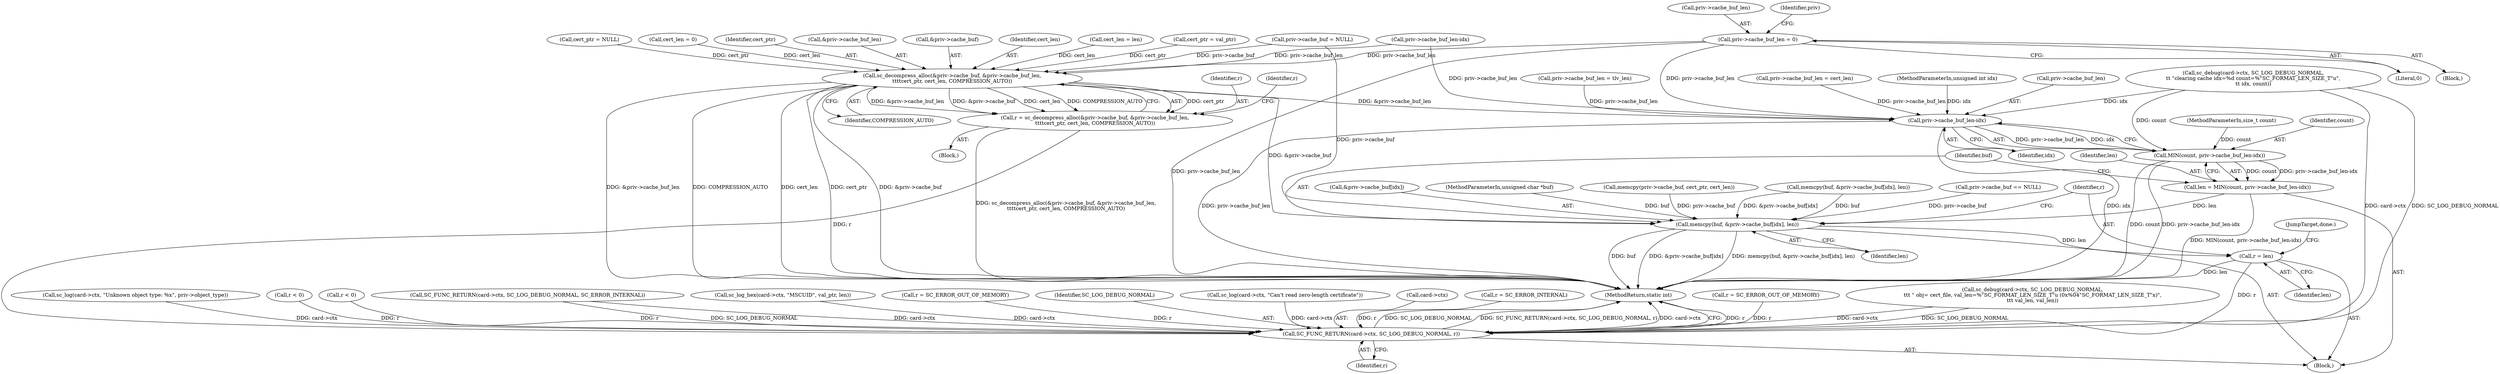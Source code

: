 digraph "0_OpenSC_8fe377e93b4b56060e5bbfb6f3142ceaeca744fa_3@pointer" {
"1000224" [label="(Call,priv->cache_buf_len = 0)"];
"1000520" [label="(Call,sc_decompress_alloc(&priv->cache_buf, &priv->cache_buf_len,\n\t\t\t\tcert_ptr, cert_len, COMPRESSION_AUTO))"];
"1000518" [label="(Call,r = sc_decompress_alloc(&priv->cache_buf, &priv->cache_buf_len,\n\t\t\t\tcert_ptr, cert_len, COMPRESSION_AUTO))"];
"1000627" [label="(Call,SC_FUNC_RETURN(card->ctx, SC_LOG_DEBUG_NORMAL, r))"];
"1000601" [label="(Call,priv->cache_buf_len-idx)"];
"1000599" [label="(Call,MIN(count, priv->cache_buf_len-idx))"];
"1000597" [label="(Call,len = MIN(count, priv->cache_buf_len-idx))"];
"1000606" [label="(Call,memcpy(buf, &priv->cache_buf[idx], len))"];
"1000615" [label="(Call,r = len)"];
"1000598" [label="(Identifier,len)"];
"1000601" [label="(Call,priv->cache_buf_len-idx)"];
"1000618" [label="(JumpTarget,done:)"];
"1000116" [label="(Block,)"];
"1000580" [label="(Call,sc_log(card->ctx, \"Unknown object type: %x\", priv->object_type))"];
"1000406" [label="(Call,cert_ptr = NULL)"];
"1000529" [label="(Identifier,cert_ptr)"];
"1000266" [label="(Call,r < 0)"];
"1000617" [label="(Identifier,len)"];
"1000627" [label="(Call,SC_FUNC_RETURN(card->ctx, SC_LOG_DEBUG_NORMAL, r))"];
"1000251" [label="(Call,r < 0)"];
"1000298" [label="(Call,priv->cache_buf_len = tlv_len)"];
"1000599" [label="(Call,MIN(count, priv->cache_buf_len-idx))"];
"1000614" [label="(Identifier,len)"];
"1000521" [label="(Call,&priv->cache_buf)"];
"1000558" [label="(Call,priv->cache_buf_len = cert_len)"];
"1000235" [label="(Call,SC_FUNC_RETURN(card->ctx, SC_LOG_DEBUG_NORMAL, SC_ERROR_INTERNAL))"];
"1000518" [label="(Call,r = sc_decompress_alloc(&priv->cache_buf, &priv->cache_buf_len,\n\t\t\t\tcert_ptr, cert_len, COMPRESSION_AUTO))"];
"1000616" [label="(Identifier,r)"];
"1000530" [label="(Identifier,cert_len)"];
"1000606" [label="(Call,memcpy(buf, &priv->cache_buf[idx], len))"];
"1000607" [label="(Identifier,buf)"];
"1000228" [label="(Literal,0)"];
"1000517" [label="(Block,)"];
"1000494" [label="(Call,sc_log_hex(card->ctx, \"MSCUID\", val_ptr, len))"];
"1000465" [label="(Call,cert_len = len)"];
"1000112" [label="(MethodParameterIn,unsigned int idx)"];
"1000615" [label="(Call,r = len)"];
"1000114" [label="(MethodParameterIn,size_t count)"];
"1000554" [label="(Call,r = SC_ERROR_OUT_OF_MEMORY)"];
"1000468" [label="(Call,cert_ptr = val_ptr)"];
"1000519" [label="(Identifier,r)"];
"1000632" [label="(Identifier,r)"];
"1000608" [label="(Call,&priv->cache_buf[idx])"];
"1000631" [label="(Identifier,SC_LOG_DEBUG_NORMAL)"];
"1000602" [label="(Call,priv->cache_buf_len)"];
"1000571" [label="(Call,sc_log(card->ctx, \"Can't read zero-length certificate\"))"];
"1000225" [label="(Call,priv->cache_buf_len)"];
"1000633" [label="(MethodReturn,static int)"];
"1000182" [label="(Call,priv->cache_buf_len-idx)"];
"1000628" [label="(Call,card->ctx)"];
"1000533" [label="(Identifier,r)"];
"1000597" [label="(Call,len = MIN(count, priv->cache_buf_len-idx))"];
"1000600" [label="(Identifier,count)"];
"1000113" [label="(MethodParameterIn,unsigned char *buf)"];
"1000520" [label="(Call,sc_decompress_alloc(&priv->cache_buf, &priv->cache_buf_len,\n\t\t\t\tcert_ptr, cert_len, COMPRESSION_AUTO))"];
"1000531" [label="(Identifier,COMPRESSION_AUTO)"];
"1000403" [label="(Call,cert_len = 0)"];
"1000588" [label="(Call,r = SC_ERROR_INTERNAL)"];
"1000232" [label="(Identifier,priv)"];
"1000563" [label="(Call,memcpy(priv->cache_buf, cert_ptr, cert_len))"];
"1000187" [label="(Call,memcpy(buf, &priv->cache_buf[idx], len))"];
"1000288" [label="(Call,priv->cache_buf == NULL)"];
"1000202" [label="(Call,sc_debug(card->ctx, SC_LOG_DEBUG_NORMAL,\n\t\t \"clearing cache idx=%d count=%\"SC_FORMAT_LEN_SIZE_T\"u\",\n\t\t idx, count))"];
"1000294" [label="(Call,r = SC_ERROR_OUT_OF_MEMORY)"];
"1000224" [label="(Call,priv->cache_buf_len = 0)"];
"1000219" [label="(Call,priv->cache_buf = NULL)"];
"1000525" [label="(Call,&priv->cache_buf_len)"];
"1000395" [label="(Call,sc_debug(card->ctx, SC_LOG_DEBUG_NORMAL,\n\t\t\t \" obj= cert_file, val_len=%\"SC_FORMAT_LEN_SIZE_T\"u (0x%04\"SC_FORMAT_LEN_SIZE_T\"x)\",\n\t\t\t val_len, val_len))"];
"1000214" [label="(Block,)"];
"1000605" [label="(Identifier,idx)"];
"1000224" -> "1000214"  [label="AST: "];
"1000224" -> "1000228"  [label="CFG: "];
"1000225" -> "1000224"  [label="AST: "];
"1000228" -> "1000224"  [label="AST: "];
"1000232" -> "1000224"  [label="CFG: "];
"1000224" -> "1000633"  [label="DDG: priv->cache_buf_len"];
"1000224" -> "1000520"  [label="DDG: priv->cache_buf_len"];
"1000224" -> "1000601"  [label="DDG: priv->cache_buf_len"];
"1000520" -> "1000518"  [label="AST: "];
"1000520" -> "1000531"  [label="CFG: "];
"1000521" -> "1000520"  [label="AST: "];
"1000525" -> "1000520"  [label="AST: "];
"1000529" -> "1000520"  [label="AST: "];
"1000530" -> "1000520"  [label="AST: "];
"1000531" -> "1000520"  [label="AST: "];
"1000518" -> "1000520"  [label="CFG: "];
"1000520" -> "1000633"  [label="DDG: &priv->cache_buf_len"];
"1000520" -> "1000633"  [label="DDG: COMPRESSION_AUTO"];
"1000520" -> "1000633"  [label="DDG: cert_len"];
"1000520" -> "1000633"  [label="DDG: cert_ptr"];
"1000520" -> "1000633"  [label="DDG: &priv->cache_buf"];
"1000520" -> "1000518"  [label="DDG: cert_ptr"];
"1000520" -> "1000518"  [label="DDG: &priv->cache_buf_len"];
"1000520" -> "1000518"  [label="DDG: &priv->cache_buf"];
"1000520" -> "1000518"  [label="DDG: cert_len"];
"1000520" -> "1000518"  [label="DDG: COMPRESSION_AUTO"];
"1000219" -> "1000520"  [label="DDG: priv->cache_buf"];
"1000182" -> "1000520"  [label="DDG: priv->cache_buf_len"];
"1000406" -> "1000520"  [label="DDG: cert_ptr"];
"1000468" -> "1000520"  [label="DDG: cert_ptr"];
"1000403" -> "1000520"  [label="DDG: cert_len"];
"1000465" -> "1000520"  [label="DDG: cert_len"];
"1000520" -> "1000601"  [label="DDG: &priv->cache_buf_len"];
"1000520" -> "1000606"  [label="DDG: &priv->cache_buf"];
"1000518" -> "1000517"  [label="AST: "];
"1000519" -> "1000518"  [label="AST: "];
"1000533" -> "1000518"  [label="CFG: "];
"1000518" -> "1000633"  [label="DDG: sc_decompress_alloc(&priv->cache_buf, &priv->cache_buf_len,\n\t\t\t\tcert_ptr, cert_len, COMPRESSION_AUTO)"];
"1000518" -> "1000627"  [label="DDG: r"];
"1000627" -> "1000116"  [label="AST: "];
"1000627" -> "1000632"  [label="CFG: "];
"1000628" -> "1000627"  [label="AST: "];
"1000631" -> "1000627"  [label="AST: "];
"1000632" -> "1000627"  [label="AST: "];
"1000633" -> "1000627"  [label="CFG: "];
"1000627" -> "1000633"  [label="DDG: r"];
"1000627" -> "1000633"  [label="DDG: SC_LOG_DEBUG_NORMAL"];
"1000627" -> "1000633"  [label="DDG: SC_FUNC_RETURN(card->ctx, SC_LOG_DEBUG_NORMAL, r)"];
"1000627" -> "1000633"  [label="DDG: card->ctx"];
"1000395" -> "1000627"  [label="DDG: card->ctx"];
"1000395" -> "1000627"  [label="DDG: SC_LOG_DEBUG_NORMAL"];
"1000235" -> "1000627"  [label="DDG: card->ctx"];
"1000235" -> "1000627"  [label="DDG: SC_LOG_DEBUG_NORMAL"];
"1000494" -> "1000627"  [label="DDG: card->ctx"];
"1000202" -> "1000627"  [label="DDG: card->ctx"];
"1000202" -> "1000627"  [label="DDG: SC_LOG_DEBUG_NORMAL"];
"1000571" -> "1000627"  [label="DDG: card->ctx"];
"1000580" -> "1000627"  [label="DDG: card->ctx"];
"1000588" -> "1000627"  [label="DDG: r"];
"1000615" -> "1000627"  [label="DDG: r"];
"1000294" -> "1000627"  [label="DDG: r"];
"1000251" -> "1000627"  [label="DDG: r"];
"1000554" -> "1000627"  [label="DDG: r"];
"1000266" -> "1000627"  [label="DDG: r"];
"1000601" -> "1000599"  [label="AST: "];
"1000601" -> "1000605"  [label="CFG: "];
"1000602" -> "1000601"  [label="AST: "];
"1000605" -> "1000601"  [label="AST: "];
"1000599" -> "1000601"  [label="CFG: "];
"1000601" -> "1000633"  [label="DDG: priv->cache_buf_len"];
"1000601" -> "1000633"  [label="DDG: idx"];
"1000601" -> "1000599"  [label="DDG: priv->cache_buf_len"];
"1000601" -> "1000599"  [label="DDG: idx"];
"1000298" -> "1000601"  [label="DDG: priv->cache_buf_len"];
"1000558" -> "1000601"  [label="DDG: priv->cache_buf_len"];
"1000182" -> "1000601"  [label="DDG: priv->cache_buf_len"];
"1000202" -> "1000601"  [label="DDG: idx"];
"1000112" -> "1000601"  [label="DDG: idx"];
"1000599" -> "1000597"  [label="AST: "];
"1000600" -> "1000599"  [label="AST: "];
"1000597" -> "1000599"  [label="CFG: "];
"1000599" -> "1000633"  [label="DDG: count"];
"1000599" -> "1000633"  [label="DDG: priv->cache_buf_len-idx"];
"1000599" -> "1000597"  [label="DDG: count"];
"1000599" -> "1000597"  [label="DDG: priv->cache_buf_len-idx"];
"1000202" -> "1000599"  [label="DDG: count"];
"1000114" -> "1000599"  [label="DDG: count"];
"1000597" -> "1000116"  [label="AST: "];
"1000598" -> "1000597"  [label="AST: "];
"1000607" -> "1000597"  [label="CFG: "];
"1000597" -> "1000633"  [label="DDG: MIN(count, priv->cache_buf_len-idx)"];
"1000597" -> "1000606"  [label="DDG: len"];
"1000606" -> "1000116"  [label="AST: "];
"1000606" -> "1000614"  [label="CFG: "];
"1000607" -> "1000606"  [label="AST: "];
"1000608" -> "1000606"  [label="AST: "];
"1000614" -> "1000606"  [label="AST: "];
"1000616" -> "1000606"  [label="CFG: "];
"1000606" -> "1000633"  [label="DDG: buf"];
"1000606" -> "1000633"  [label="DDG: &priv->cache_buf[idx]"];
"1000606" -> "1000633"  [label="DDG: memcpy(buf, &priv->cache_buf[idx], len)"];
"1000187" -> "1000606"  [label="DDG: buf"];
"1000187" -> "1000606"  [label="DDG: &priv->cache_buf[idx]"];
"1000113" -> "1000606"  [label="DDG: buf"];
"1000219" -> "1000606"  [label="DDG: priv->cache_buf"];
"1000563" -> "1000606"  [label="DDG: priv->cache_buf"];
"1000288" -> "1000606"  [label="DDG: priv->cache_buf"];
"1000606" -> "1000615"  [label="DDG: len"];
"1000615" -> "1000116"  [label="AST: "];
"1000615" -> "1000617"  [label="CFG: "];
"1000616" -> "1000615"  [label="AST: "];
"1000617" -> "1000615"  [label="AST: "];
"1000618" -> "1000615"  [label="CFG: "];
"1000615" -> "1000633"  [label="DDG: len"];
}
